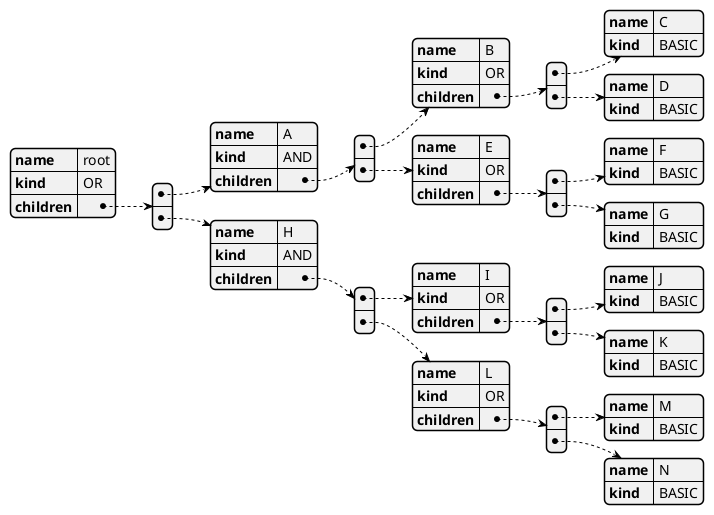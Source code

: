 @startjson
{
    "name": "root",
    "kind": "OR",
    "children": [
        {
            "name": "A",
            "kind": "AND",
            "children": [
                {
                    "name": "B",
                    "kind": "OR",
                    "children": [
                        {
                            "name": "C",
                            "kind": "BASIC"
                        },
                        {
                            "name": "D",
                            "kind": "BASIC"
                        }
                    ]
                },
                {
                    "name": "E",
                    "kind": "OR",
                    "children": [
                        {
                            "name": "F",
                            "kind": "BASIC"
                        },
                        {
                            "name": "G",
                            "kind": "BASIC"
                        }
                    ]
                }
            ]
        },
        {
            "name": "H",
            "kind": "AND",
            "children": [
                {
                    "name": "I",
                    "kind": "OR",
                    "children": [
                        {
                            "name": "J",
                            "kind": "BASIC"
                        },
                        {
                            "name": "K",
                            "kind": "BASIC"
                        }
                    ]
                },
                {
                    "name": "L",
                    "kind": "OR",
                    "children": [
                        {
                            "name": "M",
                            "kind": "BASIC"
                        },
                        {
                            "name": "N",
                            "kind": "BASIC"
                        }
                    ]
                }
            ]
        }
    ]
}
@endjson
